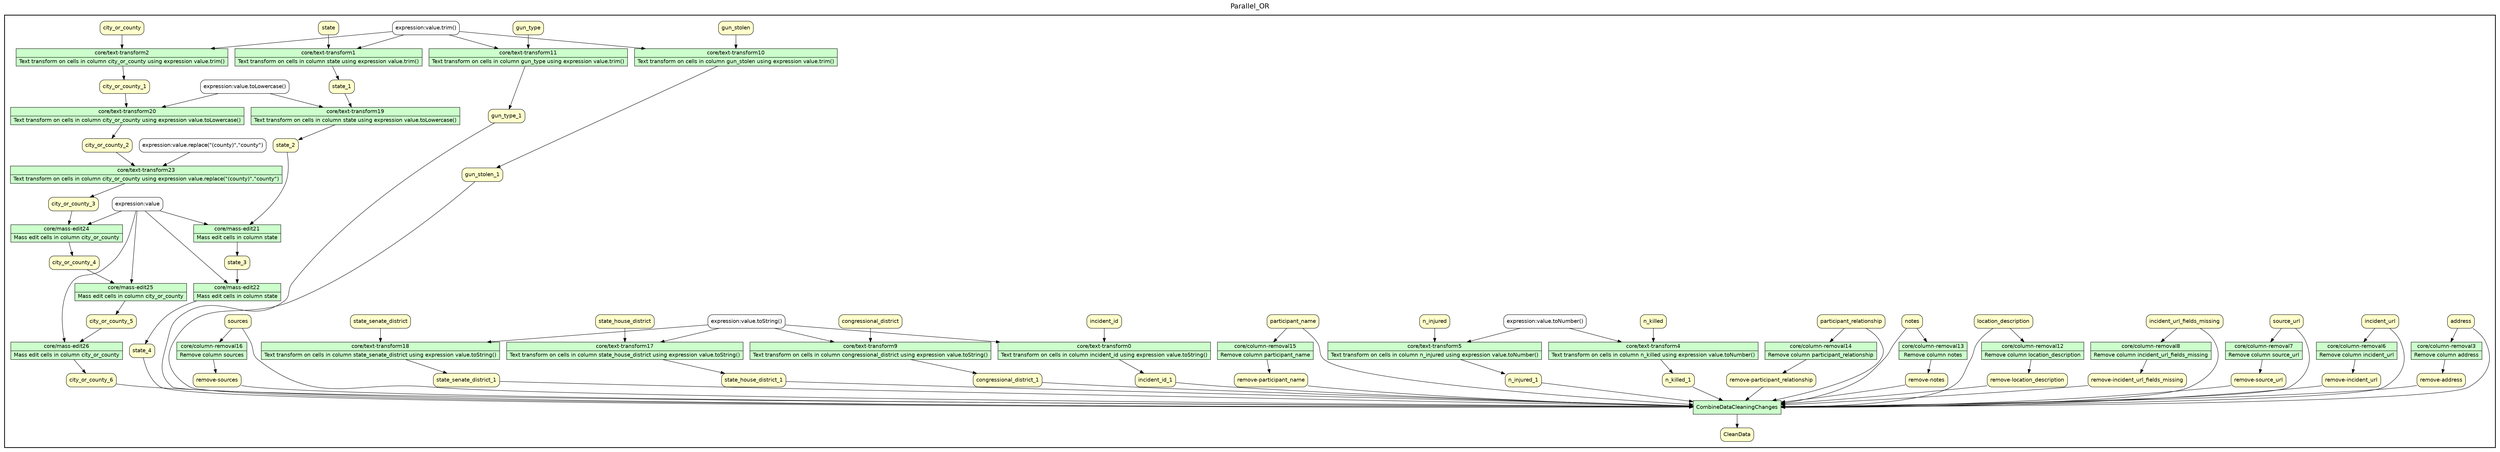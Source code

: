 
/* Start of top-level graph */
digraph Workflow {
rankdir=TB

/* Title for graph */
fontname=Helvetica; fontsize=18; labelloc=t
label=Parallel_OR

/* Start of double cluster for drawing box around nodes in workflow */
subgraph cluster_workflow_box_outer { label=""; color=black; penwidth=2
subgraph cluster_workflow_box_inner { label=""; penwidth=0

/* Style for nodes representing atomic programs in workflow */
node[shape=box style=filled fillcolor="#CCFFCC" peripheries=1 fontname=Helvetica]

/* Nodes representing atomic programs in workflow */
"core/text-transform0" [shape=record rankdir=LR label="{<f0> core/text-transform0 |<f1> Text transform on cells in column incident_id using expression value.toString()}"];
"core/text-transform1" [shape=record rankdir=LR label="{<f0> core/text-transform1 |<f1> Text transform on cells in column state using expression value.trim()}"];
"core/text-transform2" [shape=record rankdir=LR label="{<f0> core/text-transform2 |<f1> Text transform on cells in column city_or_county using expression value.trim()}"];
"core/column-removal3" [shape=record rankdir=LR label="{<f0> core/column-removal3 |<f1> Remove column address}"];
"core/text-transform4" [shape=record rankdir=LR label="{<f0> core/text-transform4 |<f1> Text transform on cells in column n_killed using expression value.toNumber()}"];
"core/text-transform5" [shape=record rankdir=LR label="{<f0> core/text-transform5 |<f1> Text transform on cells in column n_injured using expression value.toNumber()}"];
"core/column-removal6" [shape=record rankdir=LR label="{<f0> core/column-removal6 |<f1> Remove column incident_url}"];
"core/column-removal7" [shape=record rankdir=LR label="{<f0> core/column-removal7 |<f1> Remove column source_url}"];
"core/column-removal8" [shape=record rankdir=LR label="{<f0> core/column-removal8 |<f1> Remove column incident_url_fields_missing}"];
"core/text-transform9" [shape=record rankdir=LR label="{<f0> core/text-transform9 |<f1> Text transform on cells in column congressional_district using expression value.toString()}"];
"core/text-transform10" [shape=record rankdir=LR label="{<f0> core/text-transform10 |<f1> Text transform on cells in column gun_stolen using expression value.trim()}"];
"core/text-transform11" [shape=record rankdir=LR label="{<f0> core/text-transform11 |<f1> Text transform on cells in column gun_type using expression value.trim()}"];
"core/column-removal12" [shape=record rankdir=LR label="{<f0> core/column-removal12 |<f1> Remove column location_description}"];
"core/column-removal13" [shape=record rankdir=LR label="{<f0> core/column-removal13 |<f1> Remove column notes}"];
"core/column-removal14" [shape=record rankdir=LR label="{<f0> core/column-removal14 |<f1> Remove column participant_relationship}"];
"core/column-removal15" [shape=record rankdir=LR label="{<f0> core/column-removal15 |<f1> Remove column participant_name}"];
"core/column-removal16" [shape=record rankdir=LR label="{<f0> core/column-removal16 |<f1> Remove column sources}"];
"core/text-transform17" [shape=record rankdir=LR label="{<f0> core/text-transform17 |<f1> Text transform on cells in column state_house_district using expression value.toString()}"];
"core/text-transform18" [shape=record rankdir=LR label="{<f0> core/text-transform18 |<f1> Text transform on cells in column state_senate_district using expression value.toString()}"];
"core/text-transform19" [shape=record rankdir=LR label="{<f0> core/text-transform19 |<f1> Text transform on cells in column state using expression value.toLowercase()}"];
"core/text-transform20" [shape=record rankdir=LR label="{<f0> core/text-transform20 |<f1> Text transform on cells in column city_or_county using expression value.toLowercase()}"];
"core/mass-edit21" [shape=record rankdir=LR label="{<f0> core/mass-edit21 |<f1> Mass edit cells in column state}"];
"core/mass-edit22" [shape=record rankdir=LR label="{<f0> core/mass-edit22 |<f1> Mass edit cells in column state}"];
"core/text-transform23" [shape=record rankdir=LR label="{<f0> core/text-transform23 |<f1> Text transform on cells in column city_or_county using expression value.replace(\"(county)\",\"county\")}"];
"core/mass-edit24" [shape=record rankdir=LR label="{<f0> core/mass-edit24 |<f1> Mass edit cells in column city_or_county}"];
"core/mass-edit25" [shape=record rankdir=LR label="{<f0> core/mass-edit25 |<f1> Mass edit cells in column city_or_county}"];
"core/mass-edit26" [shape=record rankdir=LR label="{<f0> core/mass-edit26 |<f1> Mass edit cells in column city_or_county}"];
CombineDataCleaningChanges

/* Style for nodes representing non-parameter data channels in workflow */
node[shape=box style="rounded,filled" fillcolor="#FFFFCC" peripheries=1 fontname=Helvetica]

/* Nodes for non-parameter data channels in workflow */
CleanData
incident_id
state
city_or_county
address
n_killed
n_injured
incident_url
source_url
incident_url_fields_missing
congressional_district
gun_stolen
gun_type
location_description
notes
participant_relationship
participant_name
sources
state_house_district
state_senate_district
state_1
city_or_county_1
state_2
state_3
city_or_county_2
city_or_county_3
city_or_county_4
city_or_county_5
incident_id_1
state_4
city_or_county_6
"remove-address"
n_killed_1
n_injured_1
"remove-incident_url"
"remove-source_url"
"remove-incident_url_fields_missing"
congressional_district_1
gun_stolen_1
gun_type_1
"remove-location_description"
"remove-notes"
"remove-participant_relationship"
"remove-participant_name"
"remove-sources"
state_house_district_1
state_senate_district_1

/* Style for nodes representing parameter channels in workflow */
node[shape=box style="rounded,filled" fillcolor="#FCFCFC" peripheries=1 fontname=Helvetica]

/* Nodes representing parameter channels in workflow */
"expression:value.toString()"
"expression:value.trim()"
"expression:value.toNumber()"
"expression:value.toLowercase()"
"expression:value"
"expression:value.replace(\"(county)\",\"county\")"

/* Edges representing connections between programs and channels */
"core/text-transform0" -> incident_id_1
"expression:value.toString()" -> "core/text-transform0"
incident_id -> "core/text-transform0"
"core/text-transform1" -> state_1
"expression:value.trim()" -> "core/text-transform1"
state -> "core/text-transform1"
"core/text-transform2" -> city_or_county_1
"expression:value.trim()" -> "core/text-transform2"
city_or_county -> "core/text-transform2"
"core/column-removal3" -> "remove-address"
address -> "core/column-removal3"
"core/text-transform4" -> n_killed_1
"expression:value.toNumber()" -> "core/text-transform4"
n_killed -> "core/text-transform4"
"core/text-transform5" -> n_injured_1
"expression:value.toNumber()" -> "core/text-transform5"
n_injured -> "core/text-transform5"
"core/column-removal6" -> "remove-incident_url"
incident_url -> "core/column-removal6"
"core/column-removal7" -> "remove-source_url"
source_url -> "core/column-removal7"
"core/column-removal8" -> "remove-incident_url_fields_missing"
incident_url_fields_missing -> "core/column-removal8"
"core/text-transform9" -> congressional_district_1
"expression:value.toString()" -> "core/text-transform9"
congressional_district -> "core/text-transform9"
"core/text-transform10" -> gun_stolen_1
"expression:value.trim()" -> "core/text-transform10"
gun_stolen -> "core/text-transform10"
"core/text-transform11" -> gun_type_1
"expression:value.trim()" -> "core/text-transform11"
gun_type -> "core/text-transform11"
"core/column-removal12" -> "remove-location_description"
location_description -> "core/column-removal12"
"core/column-removal13" -> "remove-notes"
notes -> "core/column-removal13"
"core/column-removal14" -> "remove-participant_relationship"
participant_relationship -> "core/column-removal14"
"core/column-removal15" -> "remove-participant_name"
participant_name -> "core/column-removal15"
"core/column-removal16" -> "remove-sources"
sources -> "core/column-removal16"
"core/text-transform17" -> state_house_district_1
"expression:value.toString()" -> "core/text-transform17"
state_house_district -> "core/text-transform17"
"core/text-transform18" -> state_senate_district_1
"expression:value.toString()" -> "core/text-transform18"
state_senate_district -> "core/text-transform18"
"core/text-transform19" -> state_2
"expression:value.toLowercase()" -> "core/text-transform19"
state_1 -> "core/text-transform19"
"core/text-transform20" -> city_or_county_2
"expression:value.toLowercase()" -> "core/text-transform20"
city_or_county_1 -> "core/text-transform20"
"core/mass-edit21" -> state_3
"expression:value" -> "core/mass-edit21"
state_2 -> "core/mass-edit21"
"core/mass-edit22" -> state_4
"expression:value" -> "core/mass-edit22"
state_3 -> "core/mass-edit22"
"core/text-transform23" -> city_or_county_3
"expression:value.replace(\"(county)\",\"county\")" -> "core/text-transform23"
city_or_county_2 -> "core/text-transform23"
"core/mass-edit24" -> city_or_county_4
"expression:value" -> "core/mass-edit24"
city_or_county_3 -> "core/mass-edit24"
"core/mass-edit25" -> city_or_county_5
"expression:value" -> "core/mass-edit25"
city_or_county_4 -> "core/mass-edit25"
"core/mass-edit26" -> city_or_county_6
"expression:value" -> "core/mass-edit26"
city_or_county_5 -> "core/mass-edit26"
CombineDataCleaningChanges -> CleanData
incident_id_1 -> CombineDataCleaningChanges
state_4 -> CombineDataCleaningChanges
city_or_county_6 -> CombineDataCleaningChanges
address -> CombineDataCleaningChanges
"remove-address" -> CombineDataCleaningChanges
n_killed_1 -> CombineDataCleaningChanges
n_injured_1 -> CombineDataCleaningChanges
incident_url -> CombineDataCleaningChanges
"remove-incident_url" -> CombineDataCleaningChanges
source_url -> CombineDataCleaningChanges
"remove-source_url" -> CombineDataCleaningChanges
incident_url_fields_missing -> CombineDataCleaningChanges
"remove-incident_url_fields_missing" -> CombineDataCleaningChanges
congressional_district_1 -> CombineDataCleaningChanges
gun_stolen_1 -> CombineDataCleaningChanges
gun_type_1 -> CombineDataCleaningChanges
location_description -> CombineDataCleaningChanges
"remove-location_description" -> CombineDataCleaningChanges
notes -> CombineDataCleaningChanges
"remove-notes" -> CombineDataCleaningChanges
participant_relationship -> CombineDataCleaningChanges
"remove-participant_relationship" -> CombineDataCleaningChanges
participant_name -> CombineDataCleaningChanges
"remove-participant_name" -> CombineDataCleaningChanges
sources -> CombineDataCleaningChanges
"remove-sources" -> CombineDataCleaningChanges
state_house_district_1 -> CombineDataCleaningChanges
state_senate_district_1 -> CombineDataCleaningChanges

/* End of double cluster for drawing box around nodes in workflow */
}}

/* End of top-level graph */
}
